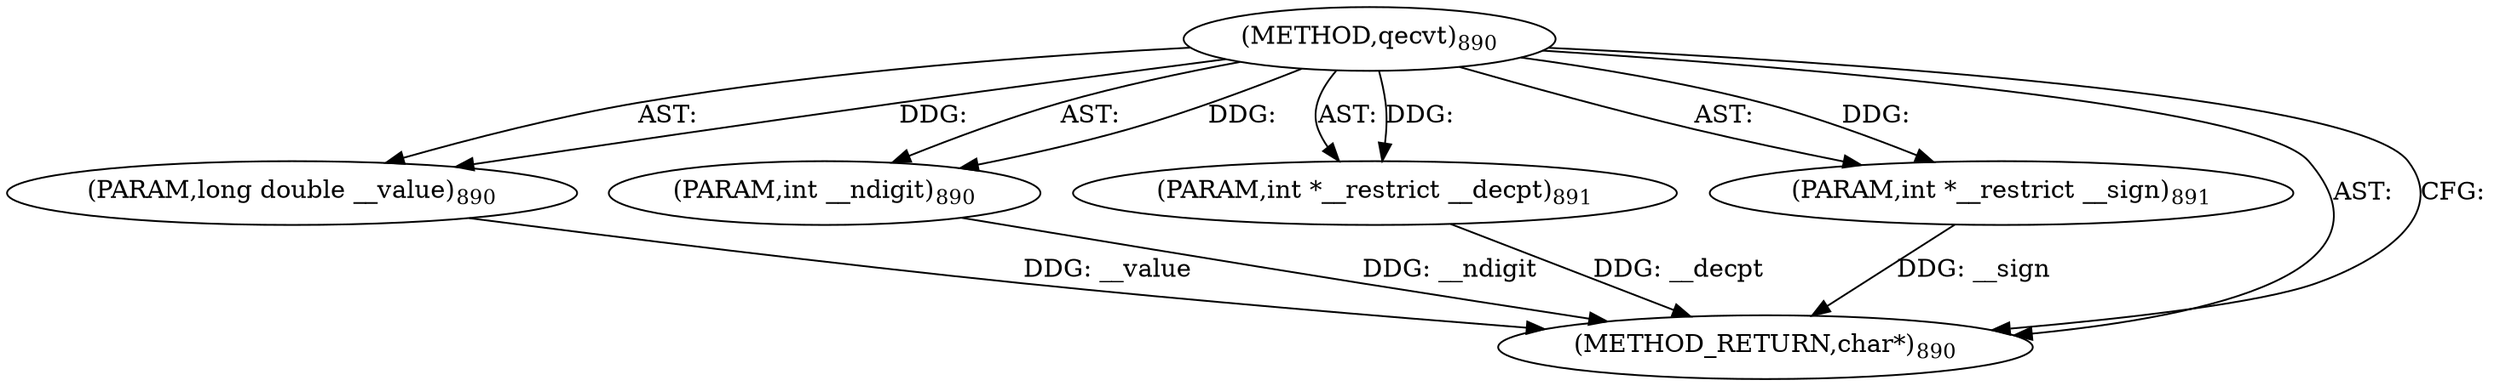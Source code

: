 digraph "qecvt" {  
"21843" [label = <(METHOD,qecvt)<SUB>890</SUB>> ]
"21844" [label = <(PARAM,long double __value)<SUB>890</SUB>> ]
"21845" [label = <(PARAM,int __ndigit)<SUB>890</SUB>> ]
"21846" [label = <(PARAM,int *__restrict __decpt)<SUB>891</SUB>> ]
"21847" [label = <(PARAM,int *__restrict __sign)<SUB>891</SUB>> ]
"21848" [label = <(METHOD_RETURN,char*)<SUB>890</SUB>> ]
  "21843" -> "21844"  [ label = "AST: "] 
  "21843" -> "21845"  [ label = "AST: "] 
  "21843" -> "21846"  [ label = "AST: "] 
  "21843" -> "21847"  [ label = "AST: "] 
  "21843" -> "21848"  [ label = "AST: "] 
  "21843" -> "21848"  [ label = "CFG: "] 
  "21844" -> "21848"  [ label = "DDG: __value"] 
  "21845" -> "21848"  [ label = "DDG: __ndigit"] 
  "21846" -> "21848"  [ label = "DDG: __decpt"] 
  "21847" -> "21848"  [ label = "DDG: __sign"] 
  "21843" -> "21844"  [ label = "DDG: "] 
  "21843" -> "21845"  [ label = "DDG: "] 
  "21843" -> "21846"  [ label = "DDG: "] 
  "21843" -> "21847"  [ label = "DDG: "] 
}
